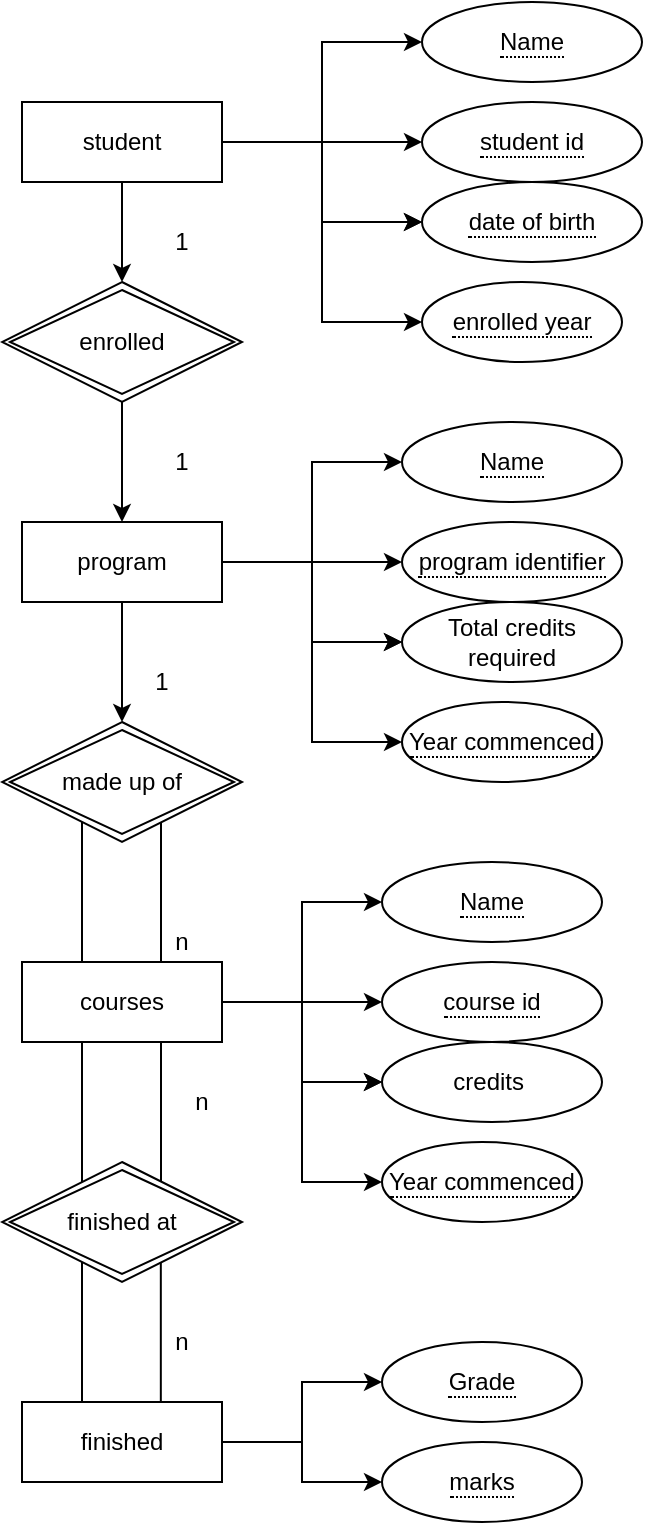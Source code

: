 <mxfile version="13.6.9" type="github">
  <diagram id="R2lEEEUBdFMjLlhIrx00" name="Page-1">
    <mxGraphModel dx="1038" dy="580" grid="1" gridSize="10" guides="1" tooltips="1" connect="1" arrows="1" fold="1" page="1" pageScale="1" pageWidth="850" pageHeight="1100" math="0" shadow="0" extFonts="Permanent Marker^https://fonts.googleapis.com/css?family=Permanent+Marker">
      <root>
        <mxCell id="0" />
        <mxCell id="1" parent="0" />
        <mxCell id="DeyAXq_4FY51z4i4DMjX-8" value="" style="edgeStyle=orthogonalEdgeStyle;rounded=0;orthogonalLoop=1;jettySize=auto;html=1;" edge="1" parent="1" source="DeyAXq_4FY51z4i4DMjX-1" target="DeyAXq_4FY51z4i4DMjX-4">
          <mxGeometry relative="1" as="geometry" />
        </mxCell>
        <mxCell id="DeyAXq_4FY51z4i4DMjX-9" value="" style="edgeStyle=orthogonalEdgeStyle;rounded=0;orthogonalLoop=1;jettySize=auto;html=1;" edge="1" parent="1" source="DeyAXq_4FY51z4i4DMjX-1" target="DeyAXq_4FY51z4i4DMjX-4">
          <mxGeometry relative="1" as="geometry" />
        </mxCell>
        <mxCell id="DeyAXq_4FY51z4i4DMjX-11" style="edgeStyle=orthogonalEdgeStyle;rounded=0;orthogonalLoop=1;jettySize=auto;html=1;exitX=1;exitY=0.5;exitDx=0;exitDy=0;entryX=0;entryY=0.5;entryDx=0;entryDy=0;" edge="1" parent="1" source="DeyAXq_4FY51z4i4DMjX-1" target="DeyAXq_4FY51z4i4DMjX-2">
          <mxGeometry relative="1" as="geometry" />
        </mxCell>
        <mxCell id="DeyAXq_4FY51z4i4DMjX-12" style="edgeStyle=orthogonalEdgeStyle;rounded=0;orthogonalLoop=1;jettySize=auto;html=1;entryX=0;entryY=0.5;entryDx=0;entryDy=0;" edge="1" parent="1" source="DeyAXq_4FY51z4i4DMjX-1" target="DeyAXq_4FY51z4i4DMjX-3">
          <mxGeometry relative="1" as="geometry" />
        </mxCell>
        <mxCell id="DeyAXq_4FY51z4i4DMjX-13" style="edgeStyle=orthogonalEdgeStyle;rounded=0;orthogonalLoop=1;jettySize=auto;html=1;entryX=0;entryY=0.5;entryDx=0;entryDy=0;" edge="1" parent="1" source="DeyAXq_4FY51z4i4DMjX-1" target="DeyAXq_4FY51z4i4DMjX-5">
          <mxGeometry relative="1" as="geometry" />
        </mxCell>
        <mxCell id="DeyAXq_4FY51z4i4DMjX-27" value="" style="edgeStyle=orthogonalEdgeStyle;rounded=0;orthogonalLoop=1;jettySize=auto;html=1;" edge="1" parent="1" source="DeyAXq_4FY51z4i4DMjX-1" target="DeyAXq_4FY51z4i4DMjX-25">
          <mxGeometry relative="1" as="geometry" />
        </mxCell>
        <mxCell id="DeyAXq_4FY51z4i4DMjX-1" value="student" style="whiteSpace=wrap;html=1;align=center;" vertex="1" parent="1">
          <mxGeometry x="340" y="100" width="100" height="40" as="geometry" />
        </mxCell>
        <mxCell id="DeyAXq_4FY51z4i4DMjX-2" value="&lt;span style=&quot;border-bottom: 1px dotted&quot;&gt;Name&lt;/span&gt;" style="ellipse;whiteSpace=wrap;html=1;align=center;" vertex="1" parent="1">
          <mxGeometry x="540" y="50" width="110" height="40" as="geometry" />
        </mxCell>
        <mxCell id="DeyAXq_4FY51z4i4DMjX-3" value="&lt;span style=&quot;border-bottom: 1px dotted&quot;&gt;student id&lt;/span&gt;" style="ellipse;whiteSpace=wrap;html=1;align=center;" vertex="1" parent="1">
          <mxGeometry x="540" y="100" width="110" height="40" as="geometry" />
        </mxCell>
        <mxCell id="DeyAXq_4FY51z4i4DMjX-4" value="&lt;span style=&quot;border-bottom: 1px dotted&quot;&gt;date of birth&lt;/span&gt;" style="ellipse;whiteSpace=wrap;html=1;align=center;" vertex="1" parent="1">
          <mxGeometry x="540" y="140" width="110" height="40" as="geometry" />
        </mxCell>
        <mxCell id="DeyAXq_4FY51z4i4DMjX-5" value="&lt;span style=&quot;border-bottom: 1px dotted&quot;&gt;enrolled year&lt;/span&gt;" style="ellipse;whiteSpace=wrap;html=1;align=center;" vertex="1" parent="1">
          <mxGeometry x="540" y="190" width="100" height="40" as="geometry" />
        </mxCell>
        <mxCell id="DeyAXq_4FY51z4i4DMjX-15" value="" style="edgeStyle=orthogonalEdgeStyle;rounded=0;orthogonalLoop=1;jettySize=auto;html=1;" edge="1" parent="1" source="DeyAXq_4FY51z4i4DMjX-20" target="DeyAXq_4FY51z4i4DMjX-23">
          <mxGeometry relative="1" as="geometry" />
        </mxCell>
        <mxCell id="DeyAXq_4FY51z4i4DMjX-16" value="" style="edgeStyle=orthogonalEdgeStyle;rounded=0;orthogonalLoop=1;jettySize=auto;html=1;" edge="1" parent="1" source="DeyAXq_4FY51z4i4DMjX-20" target="DeyAXq_4FY51z4i4DMjX-23">
          <mxGeometry relative="1" as="geometry" />
        </mxCell>
        <mxCell id="DeyAXq_4FY51z4i4DMjX-17" style="edgeStyle=orthogonalEdgeStyle;rounded=0;orthogonalLoop=1;jettySize=auto;html=1;exitX=1;exitY=0.5;exitDx=0;exitDy=0;entryX=0;entryY=0.5;entryDx=0;entryDy=0;" edge="1" parent="1" source="DeyAXq_4FY51z4i4DMjX-20" target="DeyAXq_4FY51z4i4DMjX-21">
          <mxGeometry relative="1" as="geometry" />
        </mxCell>
        <mxCell id="DeyAXq_4FY51z4i4DMjX-18" style="edgeStyle=orthogonalEdgeStyle;rounded=0;orthogonalLoop=1;jettySize=auto;html=1;entryX=0;entryY=0.5;entryDx=0;entryDy=0;" edge="1" parent="1" source="DeyAXq_4FY51z4i4DMjX-20" target="DeyAXq_4FY51z4i4DMjX-22">
          <mxGeometry relative="1" as="geometry" />
        </mxCell>
        <mxCell id="DeyAXq_4FY51z4i4DMjX-19" style="edgeStyle=orthogonalEdgeStyle;rounded=0;orthogonalLoop=1;jettySize=auto;html=1;entryX=0;entryY=0.5;entryDx=0;entryDy=0;" edge="1" parent="1" source="DeyAXq_4FY51z4i4DMjX-20" target="DeyAXq_4FY51z4i4DMjX-24">
          <mxGeometry relative="1" as="geometry" />
        </mxCell>
        <mxCell id="DeyAXq_4FY51z4i4DMjX-45" value="" style="edgeStyle=orthogonalEdgeStyle;rounded=0;orthogonalLoop=1;jettySize=auto;html=1;" edge="1" parent="1" source="DeyAXq_4FY51z4i4DMjX-20" target="DeyAXq_4FY51z4i4DMjX-44">
          <mxGeometry relative="1" as="geometry" />
        </mxCell>
        <mxCell id="DeyAXq_4FY51z4i4DMjX-20" value="program" style="whiteSpace=wrap;html=1;align=center;" vertex="1" parent="1">
          <mxGeometry x="340" y="310" width="100" height="40" as="geometry" />
        </mxCell>
        <mxCell id="DeyAXq_4FY51z4i4DMjX-21" value="&lt;span style=&quot;border-bottom: 1px dotted&quot;&gt;Name&lt;/span&gt;" style="ellipse;whiteSpace=wrap;html=1;align=center;" vertex="1" parent="1">
          <mxGeometry x="530" y="260" width="110" height="40" as="geometry" />
        </mxCell>
        <mxCell id="DeyAXq_4FY51z4i4DMjX-22" value="&lt;span style=&quot;border-bottom: 1px dotted&quot;&gt;program identifier&lt;/span&gt;" style="ellipse;whiteSpace=wrap;html=1;align=center;" vertex="1" parent="1">
          <mxGeometry x="530" y="310" width="110" height="40" as="geometry" />
        </mxCell>
        <mxCell id="DeyAXq_4FY51z4i4DMjX-23" value="Total credits required" style="ellipse;whiteSpace=wrap;html=1;align=center;" vertex="1" parent="1">
          <mxGeometry x="530" y="350" width="110" height="40" as="geometry" />
        </mxCell>
        <mxCell id="DeyAXq_4FY51z4i4DMjX-24" value="&lt;span style=&quot;border-bottom: 1px dotted&quot;&gt;Year commenced&lt;/span&gt;" style="ellipse;whiteSpace=wrap;html=1;align=center;" vertex="1" parent="1">
          <mxGeometry x="530" y="400" width="100" height="40" as="geometry" />
        </mxCell>
        <mxCell id="DeyAXq_4FY51z4i4DMjX-28" value="" style="edgeStyle=orthogonalEdgeStyle;rounded=0;orthogonalLoop=1;jettySize=auto;html=1;" edge="1" parent="1" source="DeyAXq_4FY51z4i4DMjX-25" target="DeyAXq_4FY51z4i4DMjX-20">
          <mxGeometry relative="1" as="geometry" />
        </mxCell>
        <mxCell id="DeyAXq_4FY51z4i4DMjX-25" value="enrolled" style="shape=rhombus;double=1;perimeter=rhombusPerimeter;whiteSpace=wrap;html=1;align=center;" vertex="1" parent="1">
          <mxGeometry x="330" y="190" width="120" height="60" as="geometry" />
        </mxCell>
        <mxCell id="DeyAXq_4FY51z4i4DMjX-29" value="1" style="text;html=1;strokeColor=none;fillColor=none;align=center;verticalAlign=middle;whiteSpace=wrap;rounded=0;" vertex="1" parent="1">
          <mxGeometry x="400" y="270" width="40" height="20" as="geometry" />
        </mxCell>
        <mxCell id="DeyAXq_4FY51z4i4DMjX-32" value="1" style="text;html=1;strokeColor=none;fillColor=none;align=center;verticalAlign=middle;whiteSpace=wrap;rounded=0;" vertex="1" parent="1">
          <mxGeometry x="400" y="160" width="40" height="20" as="geometry" />
        </mxCell>
        <mxCell id="DeyAXq_4FY51z4i4DMjX-33" value="" style="edgeStyle=orthogonalEdgeStyle;rounded=0;orthogonalLoop=1;jettySize=auto;html=1;" edge="1" parent="1" source="DeyAXq_4FY51z4i4DMjX-38" target="DeyAXq_4FY51z4i4DMjX-41">
          <mxGeometry relative="1" as="geometry" />
        </mxCell>
        <mxCell id="DeyAXq_4FY51z4i4DMjX-34" value="" style="edgeStyle=orthogonalEdgeStyle;rounded=0;orthogonalLoop=1;jettySize=auto;html=1;" edge="1" parent="1" source="DeyAXq_4FY51z4i4DMjX-38" target="DeyAXq_4FY51z4i4DMjX-41">
          <mxGeometry relative="1" as="geometry" />
        </mxCell>
        <mxCell id="DeyAXq_4FY51z4i4DMjX-35" style="edgeStyle=orthogonalEdgeStyle;rounded=0;orthogonalLoop=1;jettySize=auto;html=1;exitX=1;exitY=0.5;exitDx=0;exitDy=0;entryX=0;entryY=0.5;entryDx=0;entryDy=0;" edge="1" parent="1" source="DeyAXq_4FY51z4i4DMjX-38" target="DeyAXq_4FY51z4i4DMjX-39">
          <mxGeometry relative="1" as="geometry" />
        </mxCell>
        <mxCell id="DeyAXq_4FY51z4i4DMjX-36" style="edgeStyle=orthogonalEdgeStyle;rounded=0;orthogonalLoop=1;jettySize=auto;html=1;entryX=0;entryY=0.5;entryDx=0;entryDy=0;" edge="1" parent="1" source="DeyAXq_4FY51z4i4DMjX-38" target="DeyAXq_4FY51z4i4DMjX-40">
          <mxGeometry relative="1" as="geometry" />
        </mxCell>
        <mxCell id="DeyAXq_4FY51z4i4DMjX-37" style="edgeStyle=orthogonalEdgeStyle;rounded=0;orthogonalLoop=1;jettySize=auto;html=1;entryX=0;entryY=0.5;entryDx=0;entryDy=0;" edge="1" parent="1" source="DeyAXq_4FY51z4i4DMjX-38" target="DeyAXq_4FY51z4i4DMjX-42">
          <mxGeometry relative="1" as="geometry" />
        </mxCell>
        <mxCell id="DeyAXq_4FY51z4i4DMjX-38" value="courses" style="whiteSpace=wrap;html=1;align=center;" vertex="1" parent="1">
          <mxGeometry x="340" y="530" width="100" height="40" as="geometry" />
        </mxCell>
        <mxCell id="DeyAXq_4FY51z4i4DMjX-39" value="&lt;span style=&quot;border-bottom: 1px dotted&quot;&gt;Name&lt;/span&gt;" style="ellipse;whiteSpace=wrap;html=1;align=center;" vertex="1" parent="1">
          <mxGeometry x="520" y="480" width="110" height="40" as="geometry" />
        </mxCell>
        <mxCell id="DeyAXq_4FY51z4i4DMjX-40" value="&lt;span style=&quot;border-bottom: 1px dotted&quot;&gt;course id&lt;/span&gt;" style="ellipse;whiteSpace=wrap;html=1;align=center;" vertex="1" parent="1">
          <mxGeometry x="520" y="530" width="110" height="40" as="geometry" />
        </mxCell>
        <mxCell id="DeyAXq_4FY51z4i4DMjX-41" value="credits&amp;nbsp;" style="ellipse;whiteSpace=wrap;html=1;align=center;" vertex="1" parent="1">
          <mxGeometry x="520" y="570" width="110" height="40" as="geometry" />
        </mxCell>
        <mxCell id="DeyAXq_4FY51z4i4DMjX-42" value="&lt;span style=&quot;border-bottom: 1px dotted&quot;&gt;Year commenced&lt;/span&gt;" style="ellipse;whiteSpace=wrap;html=1;align=center;" vertex="1" parent="1">
          <mxGeometry x="520" y="620" width="100" height="40" as="geometry" />
        </mxCell>
        <mxCell id="DeyAXq_4FY51z4i4DMjX-43" value="n" style="text;html=1;strokeColor=none;fillColor=none;align=center;verticalAlign=middle;whiteSpace=wrap;rounded=0;" vertex="1" parent="1">
          <mxGeometry x="400" y="510" width="40" height="20" as="geometry" />
        </mxCell>
        <mxCell id="DeyAXq_4FY51z4i4DMjX-44" value="made up of" style="shape=rhombus;double=1;perimeter=rhombusPerimeter;whiteSpace=wrap;html=1;align=center;" vertex="1" parent="1">
          <mxGeometry x="330" y="410" width="120" height="60" as="geometry" />
        </mxCell>
        <mxCell id="DeyAXq_4FY51z4i4DMjX-46" value="1" style="text;html=1;strokeColor=none;fillColor=none;align=center;verticalAlign=middle;whiteSpace=wrap;rounded=0;" vertex="1" parent="1">
          <mxGeometry x="390" y="380" width="40" height="20" as="geometry" />
        </mxCell>
        <mxCell id="DeyAXq_4FY51z4i4DMjX-47" value="" style="endArrow=none;html=1;" edge="1" parent="1">
          <mxGeometry width="50" height="50" relative="1" as="geometry">
            <mxPoint x="370" y="530" as="sourcePoint" />
            <mxPoint x="370" y="460" as="targetPoint" />
          </mxGeometry>
        </mxCell>
        <mxCell id="DeyAXq_4FY51z4i4DMjX-48" value="" style="endArrow=none;html=1;" edge="1" parent="1">
          <mxGeometry width="50" height="50" relative="1" as="geometry">
            <mxPoint x="409.5" y="530" as="sourcePoint" />
            <mxPoint x="409.5" y="460" as="targetPoint" />
          </mxGeometry>
        </mxCell>
        <mxCell id="DeyAXq_4FY51z4i4DMjX-55" value="&lt;span style=&quot;border-bottom: 1px dotted&quot;&gt;marks&lt;/span&gt;" style="ellipse;whiteSpace=wrap;html=1;align=center;" vertex="1" parent="1">
          <mxGeometry x="520" y="770" width="100" height="40" as="geometry" />
        </mxCell>
        <mxCell id="DeyAXq_4FY51z4i4DMjX-56" value="&lt;span style=&quot;border-bottom: 1px dotted&quot;&gt;Grade&lt;/span&gt;" style="ellipse;whiteSpace=wrap;html=1;align=center;" vertex="1" parent="1">
          <mxGeometry x="520" y="720" width="100" height="40" as="geometry" />
        </mxCell>
        <mxCell id="DeyAXq_4FY51z4i4DMjX-69" value="" style="edgeStyle=orthogonalEdgeStyle;rounded=0;orthogonalLoop=1;jettySize=auto;html=1;" edge="1" parent="1" source="DeyAXq_4FY51z4i4DMjX-59" target="DeyAXq_4FY51z4i4DMjX-56">
          <mxGeometry relative="1" as="geometry" />
        </mxCell>
        <mxCell id="DeyAXq_4FY51z4i4DMjX-70" style="edgeStyle=orthogonalEdgeStyle;rounded=0;orthogonalLoop=1;jettySize=auto;html=1;" edge="1" parent="1" source="DeyAXq_4FY51z4i4DMjX-59" target="DeyAXq_4FY51z4i4DMjX-55">
          <mxGeometry relative="1" as="geometry" />
        </mxCell>
        <mxCell id="DeyAXq_4FY51z4i4DMjX-59" value="finished" style="whiteSpace=wrap;html=1;align=center;" vertex="1" parent="1">
          <mxGeometry x="340" y="750" width="100" height="40" as="geometry" />
        </mxCell>
        <mxCell id="DeyAXq_4FY51z4i4DMjX-60" value="" style="endArrow=none;html=1;" edge="1" parent="1" source="DeyAXq_4FY51z4i4DMjX-61">
          <mxGeometry width="50" height="50" relative="1" as="geometry">
            <mxPoint x="390" y="730" as="sourcePoint" />
            <mxPoint x="390" y="660" as="targetPoint" />
          </mxGeometry>
        </mxCell>
        <mxCell id="DeyAXq_4FY51z4i4DMjX-61" value="finished at" style="shape=rhombus;double=1;perimeter=rhombusPerimeter;whiteSpace=wrap;html=1;align=center;" vertex="1" parent="1">
          <mxGeometry x="330" y="630" width="120" height="60" as="geometry" />
        </mxCell>
        <mxCell id="DeyAXq_4FY51z4i4DMjX-62" value="" style="endArrow=none;html=1;" edge="1" parent="1">
          <mxGeometry width="50" height="50" relative="1" as="geometry">
            <mxPoint x="370" y="750" as="sourcePoint" />
            <mxPoint x="370" y="680" as="targetPoint" />
          </mxGeometry>
        </mxCell>
        <mxCell id="DeyAXq_4FY51z4i4DMjX-63" value="" style="endArrow=none;html=1;" edge="1" parent="1">
          <mxGeometry width="50" height="50" relative="1" as="geometry">
            <mxPoint x="409.41" y="750" as="sourcePoint" />
            <mxPoint x="409.41" y="680" as="targetPoint" />
          </mxGeometry>
        </mxCell>
        <mxCell id="DeyAXq_4FY51z4i4DMjX-64" value="n" style="text;html=1;strokeColor=none;fillColor=none;align=center;verticalAlign=middle;whiteSpace=wrap;rounded=0;" vertex="1" parent="1">
          <mxGeometry x="410" y="590" width="40" height="20" as="geometry" />
        </mxCell>
        <mxCell id="DeyAXq_4FY51z4i4DMjX-65" value="n" style="text;html=1;strokeColor=none;fillColor=none;align=center;verticalAlign=middle;whiteSpace=wrap;rounded=0;" vertex="1" parent="1">
          <mxGeometry x="400" y="710" width="40" height="20" as="geometry" />
        </mxCell>
        <mxCell id="DeyAXq_4FY51z4i4DMjX-66" value="" style="endArrow=none;html=1;" edge="1" parent="1">
          <mxGeometry width="50" height="50" relative="1" as="geometry">
            <mxPoint x="409.5" y="640" as="sourcePoint" />
            <mxPoint x="409.5" y="570" as="targetPoint" />
          </mxGeometry>
        </mxCell>
        <mxCell id="DeyAXq_4FY51z4i4DMjX-67" value="" style="endArrow=none;html=1;" edge="1" parent="1">
          <mxGeometry width="50" height="50" relative="1" as="geometry">
            <mxPoint x="370" y="640" as="sourcePoint" />
            <mxPoint x="370" y="570" as="targetPoint" />
          </mxGeometry>
        </mxCell>
      </root>
    </mxGraphModel>
  </diagram>
</mxfile>
